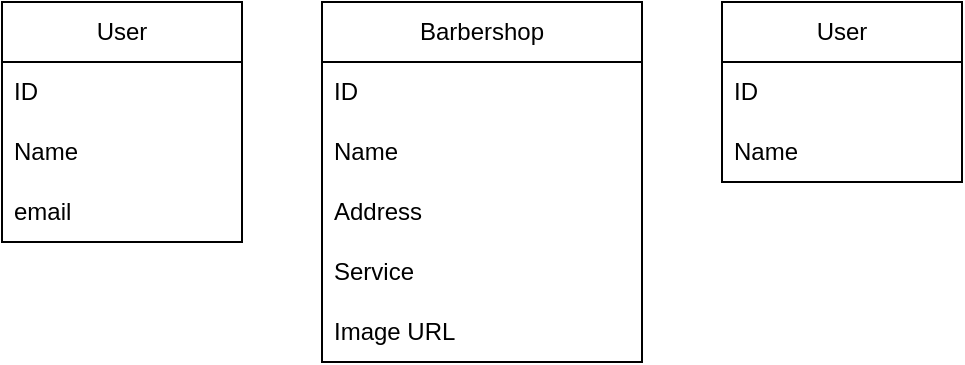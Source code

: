 <mxfile version="23.1.0" type="github">
  <diagram name="Page-1" id="iZTrcgNs3cg13t5OAFCf">
    <mxGraphModel dx="754" dy="724" grid="1" gridSize="10" guides="1" tooltips="1" connect="1" arrows="1" fold="1" page="1" pageScale="1" pageWidth="850" pageHeight="1100" math="0" shadow="0">
      <root>
        <mxCell id="0" />
        <mxCell id="1" parent="0" />
        <mxCell id="Eoa4cWRNitMZ0u6SVoYH-2" value="User" style="swimlane;fontStyle=0;childLayout=stackLayout;horizontal=1;startSize=30;horizontalStack=0;resizeParent=1;resizeParentMax=0;resizeLast=0;collapsible=1;marginBottom=0;whiteSpace=wrap;html=1;" vertex="1" parent="1">
          <mxGeometry x="40" y="80" width="120" height="120" as="geometry" />
        </mxCell>
        <mxCell id="Eoa4cWRNitMZ0u6SVoYH-3" value="ID" style="text;strokeColor=none;fillColor=none;align=left;verticalAlign=middle;spacingLeft=4;spacingRight=4;overflow=hidden;points=[[0,0.5],[1,0.5]];portConstraint=eastwest;rotatable=0;whiteSpace=wrap;html=1;" vertex="1" parent="Eoa4cWRNitMZ0u6SVoYH-2">
          <mxGeometry y="30" width="120" height="30" as="geometry" />
        </mxCell>
        <mxCell id="Eoa4cWRNitMZ0u6SVoYH-4" value="Name" style="text;strokeColor=none;fillColor=none;align=left;verticalAlign=middle;spacingLeft=4;spacingRight=4;overflow=hidden;points=[[0,0.5],[1,0.5]];portConstraint=eastwest;rotatable=0;whiteSpace=wrap;html=1;" vertex="1" parent="Eoa4cWRNitMZ0u6SVoYH-2">
          <mxGeometry y="60" width="120" height="30" as="geometry" />
        </mxCell>
        <mxCell id="Eoa4cWRNitMZ0u6SVoYH-5" value="email" style="text;strokeColor=none;fillColor=none;align=left;verticalAlign=middle;spacingLeft=4;spacingRight=4;overflow=hidden;points=[[0,0.5],[1,0.5]];portConstraint=eastwest;rotatable=0;whiteSpace=wrap;html=1;" vertex="1" parent="Eoa4cWRNitMZ0u6SVoYH-2">
          <mxGeometry y="90" width="120" height="30" as="geometry" />
        </mxCell>
        <mxCell id="Eoa4cWRNitMZ0u6SVoYH-12" value="Barbershop" style="swimlane;fontStyle=0;childLayout=stackLayout;horizontal=1;startSize=30;horizontalStack=0;resizeParent=1;resizeParentMax=0;resizeLast=0;collapsible=1;marginBottom=0;whiteSpace=wrap;html=1;" vertex="1" parent="1">
          <mxGeometry x="200" y="80" width="160" height="180" as="geometry" />
        </mxCell>
        <mxCell id="Eoa4cWRNitMZ0u6SVoYH-13" value="ID" style="text;strokeColor=none;fillColor=none;align=left;verticalAlign=middle;spacingLeft=4;spacingRight=4;overflow=hidden;points=[[0,0.5],[1,0.5]];portConstraint=eastwest;rotatable=0;whiteSpace=wrap;html=1;" vertex="1" parent="Eoa4cWRNitMZ0u6SVoYH-12">
          <mxGeometry y="30" width="160" height="30" as="geometry" />
        </mxCell>
        <mxCell id="Eoa4cWRNitMZ0u6SVoYH-14" value="Name" style="text;strokeColor=none;fillColor=none;align=left;verticalAlign=middle;spacingLeft=4;spacingRight=4;overflow=hidden;points=[[0,0.5],[1,0.5]];portConstraint=eastwest;rotatable=0;whiteSpace=wrap;html=1;" vertex="1" parent="Eoa4cWRNitMZ0u6SVoYH-12">
          <mxGeometry y="60" width="160" height="30" as="geometry" />
        </mxCell>
        <mxCell id="Eoa4cWRNitMZ0u6SVoYH-15" value="Address" style="text;strokeColor=none;fillColor=none;align=left;verticalAlign=middle;spacingLeft=4;spacingRight=4;overflow=hidden;points=[[0,0.5],[1,0.5]];portConstraint=eastwest;rotatable=0;whiteSpace=wrap;html=1;" vertex="1" parent="Eoa4cWRNitMZ0u6SVoYH-12">
          <mxGeometry y="90" width="160" height="30" as="geometry" />
        </mxCell>
        <mxCell id="Eoa4cWRNitMZ0u6SVoYH-16" value="Service" style="text;strokeColor=none;fillColor=none;align=left;verticalAlign=middle;spacingLeft=4;spacingRight=4;overflow=hidden;points=[[0,0.5],[1,0.5]];portConstraint=eastwest;rotatable=0;whiteSpace=wrap;html=1;" vertex="1" parent="Eoa4cWRNitMZ0u6SVoYH-12">
          <mxGeometry y="120" width="160" height="30" as="geometry" />
        </mxCell>
        <mxCell id="Eoa4cWRNitMZ0u6SVoYH-17" value="Image URL" style="text;strokeColor=none;fillColor=none;align=left;verticalAlign=middle;spacingLeft=4;spacingRight=4;overflow=hidden;points=[[0,0.5],[1,0.5]];portConstraint=eastwest;rotatable=0;whiteSpace=wrap;html=1;" vertex="1" parent="Eoa4cWRNitMZ0u6SVoYH-12">
          <mxGeometry y="150" width="160" height="30" as="geometry" />
        </mxCell>
        <mxCell id="Eoa4cWRNitMZ0u6SVoYH-20" value="User" style="swimlane;fontStyle=0;childLayout=stackLayout;horizontal=1;startSize=30;horizontalStack=0;resizeParent=1;resizeParentMax=0;resizeLast=0;collapsible=1;marginBottom=0;whiteSpace=wrap;html=1;" vertex="1" parent="1">
          <mxGeometry x="400" y="80" width="120" height="90" as="geometry" />
        </mxCell>
        <mxCell id="Eoa4cWRNitMZ0u6SVoYH-21" value="ID" style="text;strokeColor=none;fillColor=none;align=left;verticalAlign=middle;spacingLeft=4;spacingRight=4;overflow=hidden;points=[[0,0.5],[1,0.5]];portConstraint=eastwest;rotatable=0;whiteSpace=wrap;html=1;" vertex="1" parent="Eoa4cWRNitMZ0u6SVoYH-20">
          <mxGeometry y="30" width="120" height="30" as="geometry" />
        </mxCell>
        <mxCell id="Eoa4cWRNitMZ0u6SVoYH-22" value="Name" style="text;strokeColor=none;fillColor=none;align=left;verticalAlign=middle;spacingLeft=4;spacingRight=4;overflow=hidden;points=[[0,0.5],[1,0.5]];portConstraint=eastwest;rotatable=0;whiteSpace=wrap;html=1;" vertex="1" parent="Eoa4cWRNitMZ0u6SVoYH-20">
          <mxGeometry y="60" width="120" height="30" as="geometry" />
        </mxCell>
      </root>
    </mxGraphModel>
  </diagram>
</mxfile>
